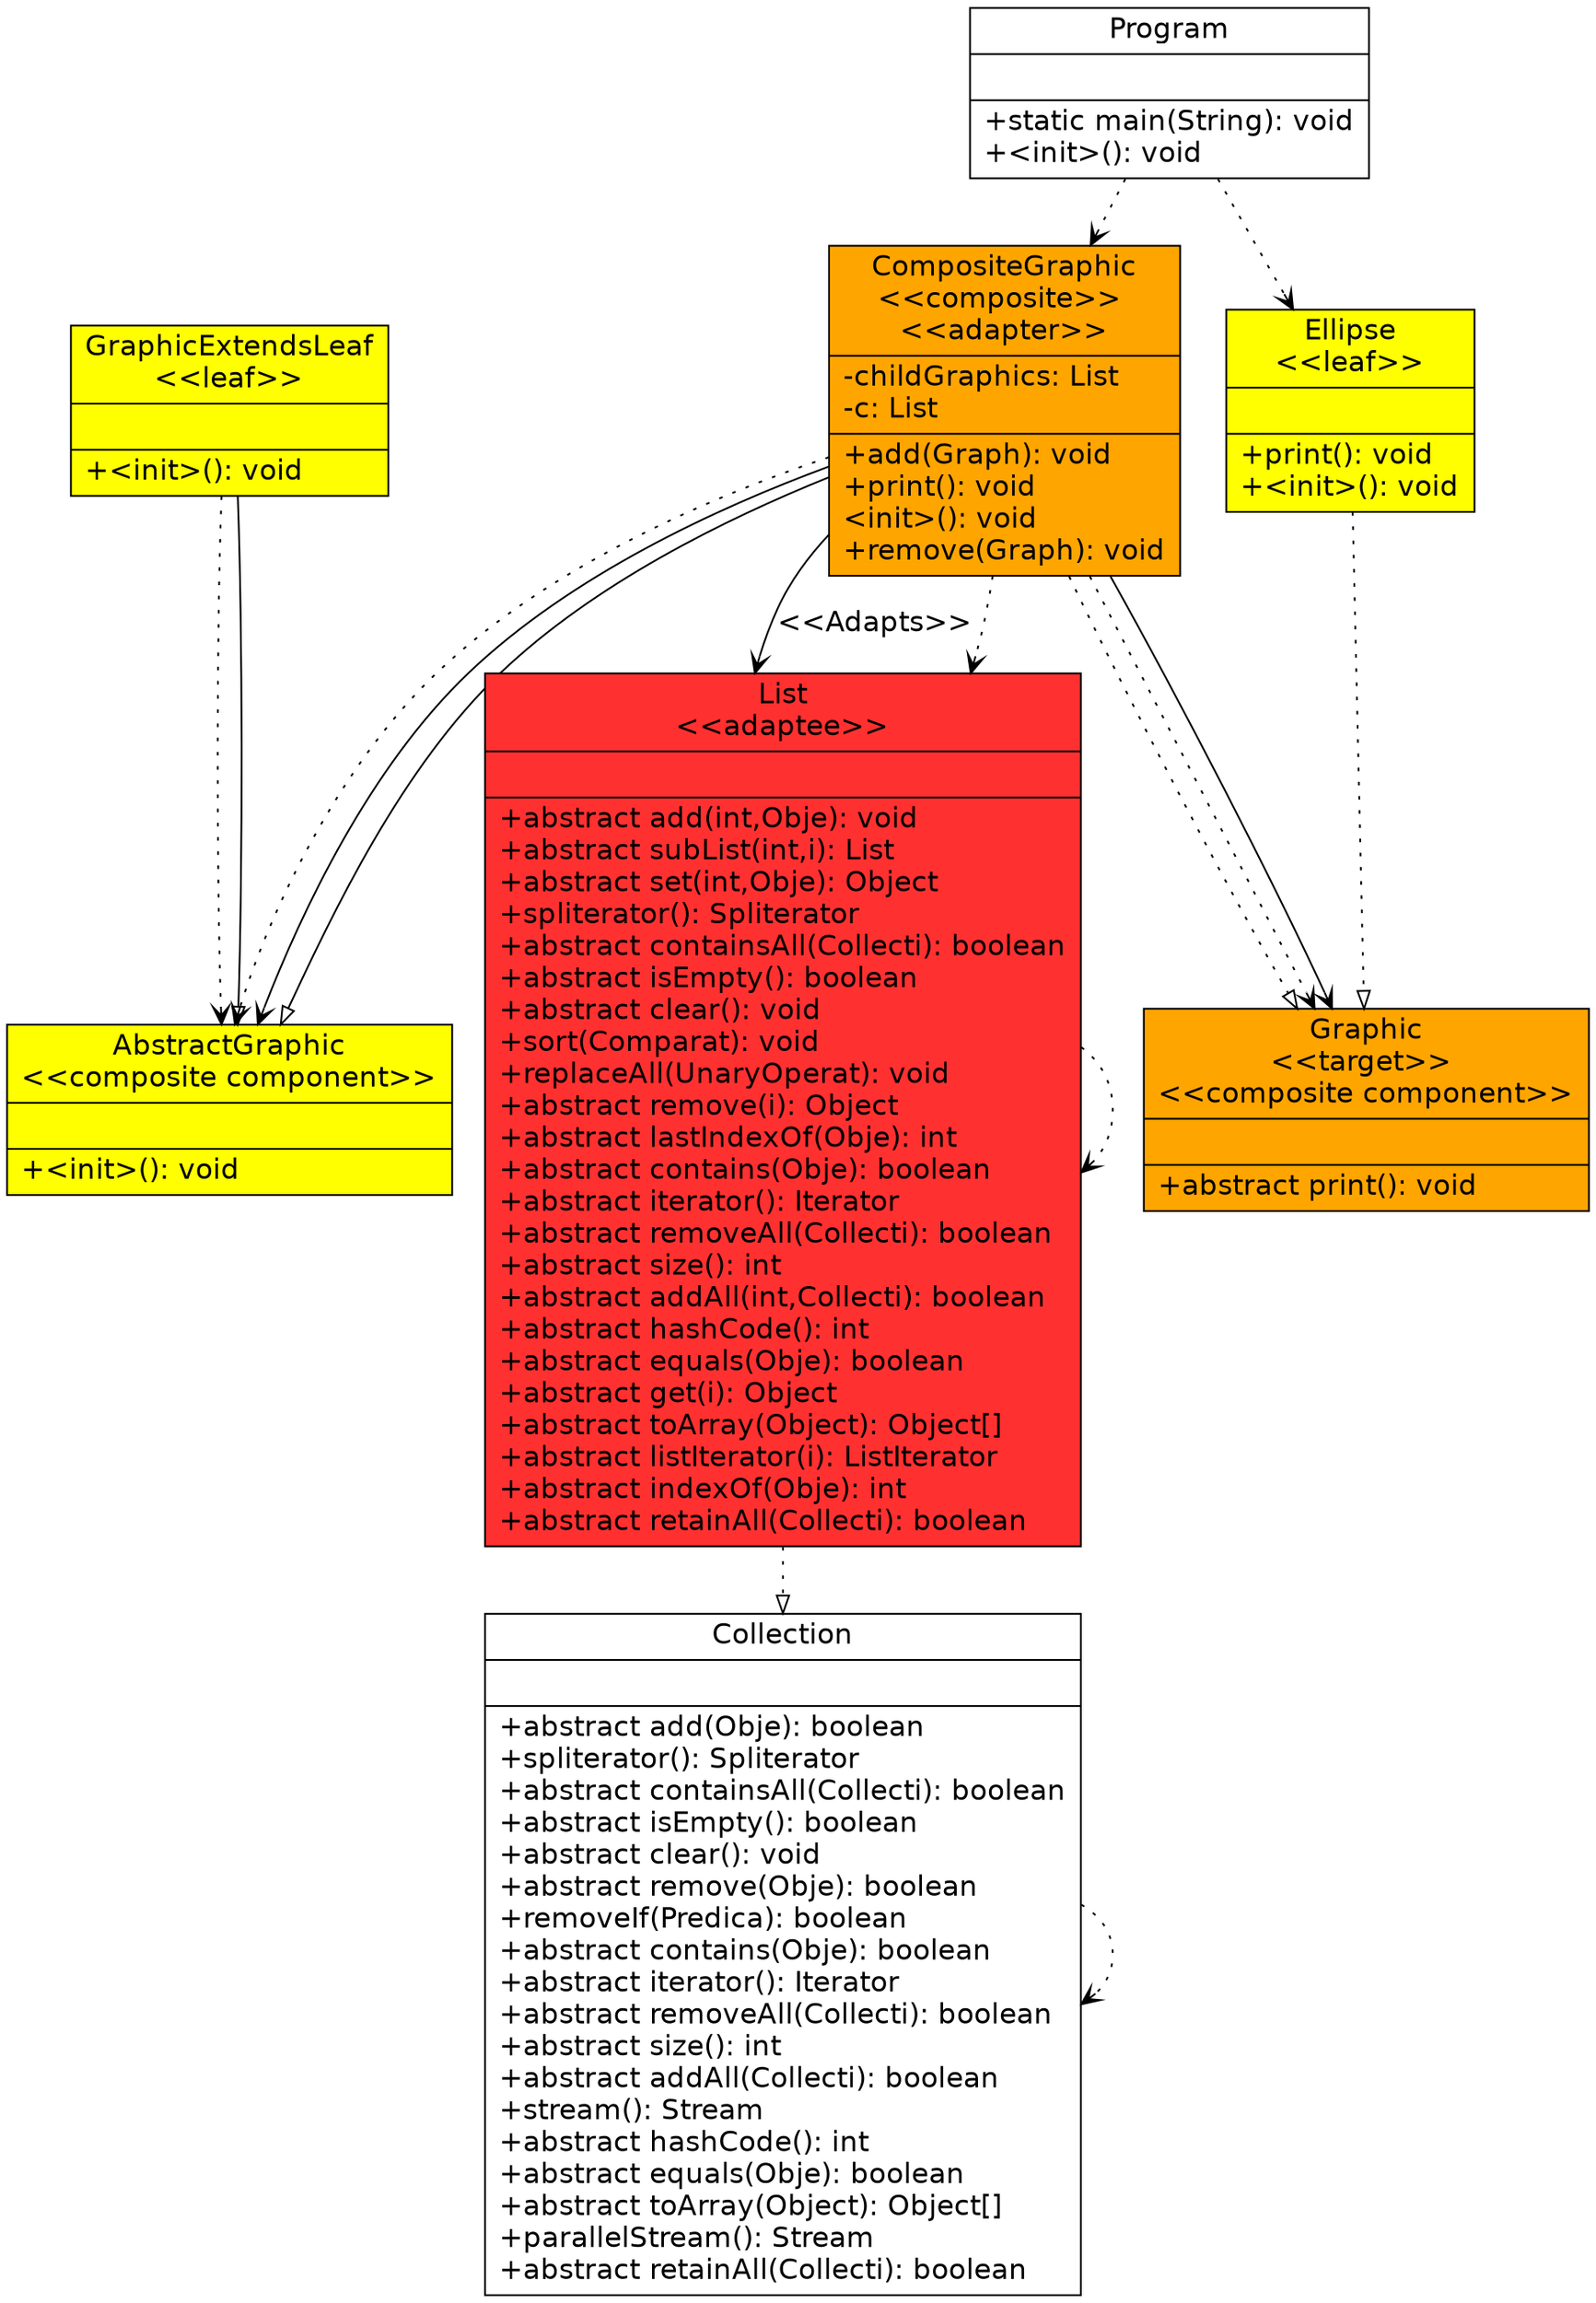 digraph G{
	fontname = "Bitstream Vera Sans"
	fontsize = 16

node [
	fontname = "Bitstream Vera Sans"
	fontsize = 16

 shape = "record"
]
edge [
	fontname = "Bitstream Vera Sans"
	fontsize = 16
]
Ellipse [ 
center=true
    label="{Ellipse\n\<\<leaf\>\>| | +print(): void\l+\<init\>(): void\l}"color = black
style = filled 
 fillcolor = yellow
]
GraphicExtendsLeaf [ 
center=true
    label="{GraphicExtendsLeaf\n\<\<leaf\>\>| | +\<init\>(): void\l}"color = black
style = filled 
 fillcolor = yellow
]
Program [ 
center=true
    label="{Program| | +static main(String): void\l+\<init\>(): void\l}"color = black
style = filled 
 fillcolor = white
]
Graphic [ 
center=true
    label="{Graphic\n\<\<target\>\> \n\<\<composite component\>\>| | +abstract print(): void\l}"color = black
style = filled 
 fillcolor = orange
]
AbstractGraphic [ 
center=true
    label="{AbstractGraphic\n\<\<composite component\>\>| | +\<init\>(): void\l}"color = black
style = filled 
 fillcolor = yellow
]
Collection [ 
center=true
    label="{Collection| | +abstract add(Obje): boolean\l+spliterator(): Spliterator\l+abstract containsAll(Collecti): boolean\l+abstract isEmpty(): boolean\l+abstract clear(): void\l+abstract remove(Obje): boolean\l+removeIf(Predica): boolean\l+abstract contains(Obje): boolean\l+abstract iterator(): Iterator\l+abstract removeAll(Collecti): boolean\l+abstract size(): int\l+abstract addAll(Collecti): boolean\l+stream(): Stream\l+abstract hashCode(): int\l+abstract equals(Obje): boolean\l+abstract toArray(Object): Object[]\l+parallelStream(): Stream\l+abstract retainAll(Collecti): boolean\l}"color = black
style = filled 
 fillcolor = white
]
CompositeGraphic [ 
center=true
    label="{CompositeGraphic\n\<\<composite\>\> \n\<\<adapter\>\>|-childGraphics: List \l-c: List \l | +add(Graph): void\l+print(): void\l\<init\>(): void\l+remove(Graph): void\l}"color = black
style = filled 
 fillcolor = orange
]
List [ 
center=true
    label="{List\n\<\<adaptee\>\>| | +abstract add(int,Obje): void\l+abstract subList(int,i): List\l+abstract set(int,Obje): Object\l+spliterator(): Spliterator\l+abstract containsAll(Collecti): boolean\l+abstract isEmpty(): boolean\l+abstract clear(): void\l+sort(Comparat): void\l+replaceAll(UnaryOperat): void\l+abstract remove(i): Object\l+abstract lastIndexOf(Obje): int\l+abstract contains(Obje): boolean\l+abstract iterator(): Iterator\l+abstract removeAll(Collecti): boolean\l+abstract size(): int\l+abstract addAll(int,Collecti): boolean\l+abstract hashCode(): int\l+abstract equals(Obje): boolean\l+abstract get(i): Object\l+abstract toArray(Object): Object[]\l+abstract listIterator(i): ListIterator\l+abstract indexOf(Obje): int\l+abstract retainAll(Collecti): boolean\l}"color = black
style = filled 
 fillcolor = firebrick1
]
GraphicExtendsLeaf -> AbstractGraphic[arrowhead = vee, style = dotted]
GraphicExtendsLeaf -> AbstractGraphic [arrowhead = onormal]
Ellipse -> Graphic[arrowhead = onormal,style = dotted]
Program -> CompositeGraphic[arrowhead = vee, style = dotted]
Program -> Ellipse[arrowhead = vee, style = dotted]
Collection -> Collection[arrowhead = vee, style = dotted]
CompositeGraphic -> List[arrowhead = vee, style = dotted]
CompositeGraphic -> AbstractGraphic[arrowhead = vee, style = dotted]
CompositeGraphic -> Graphic[arrowhead = onormal,style = dotted]
CompositeGraphic -> Graphic[arrowhead = vee, style = dotted]
CompositeGraphic -> AbstractGraphic[arrowhead = vee]
CompositeGraphic -> List [arrowhead = vee,label="\<\<Adapts\>\>"]
CompositeGraphic -> AbstractGraphic [arrowhead = onormal]
CompositeGraphic -> Graphic[arrowhead = vee]
List -> List[arrowhead = vee, style = dotted]
List -> Collection[arrowhead = onormal,style = dotted]


}